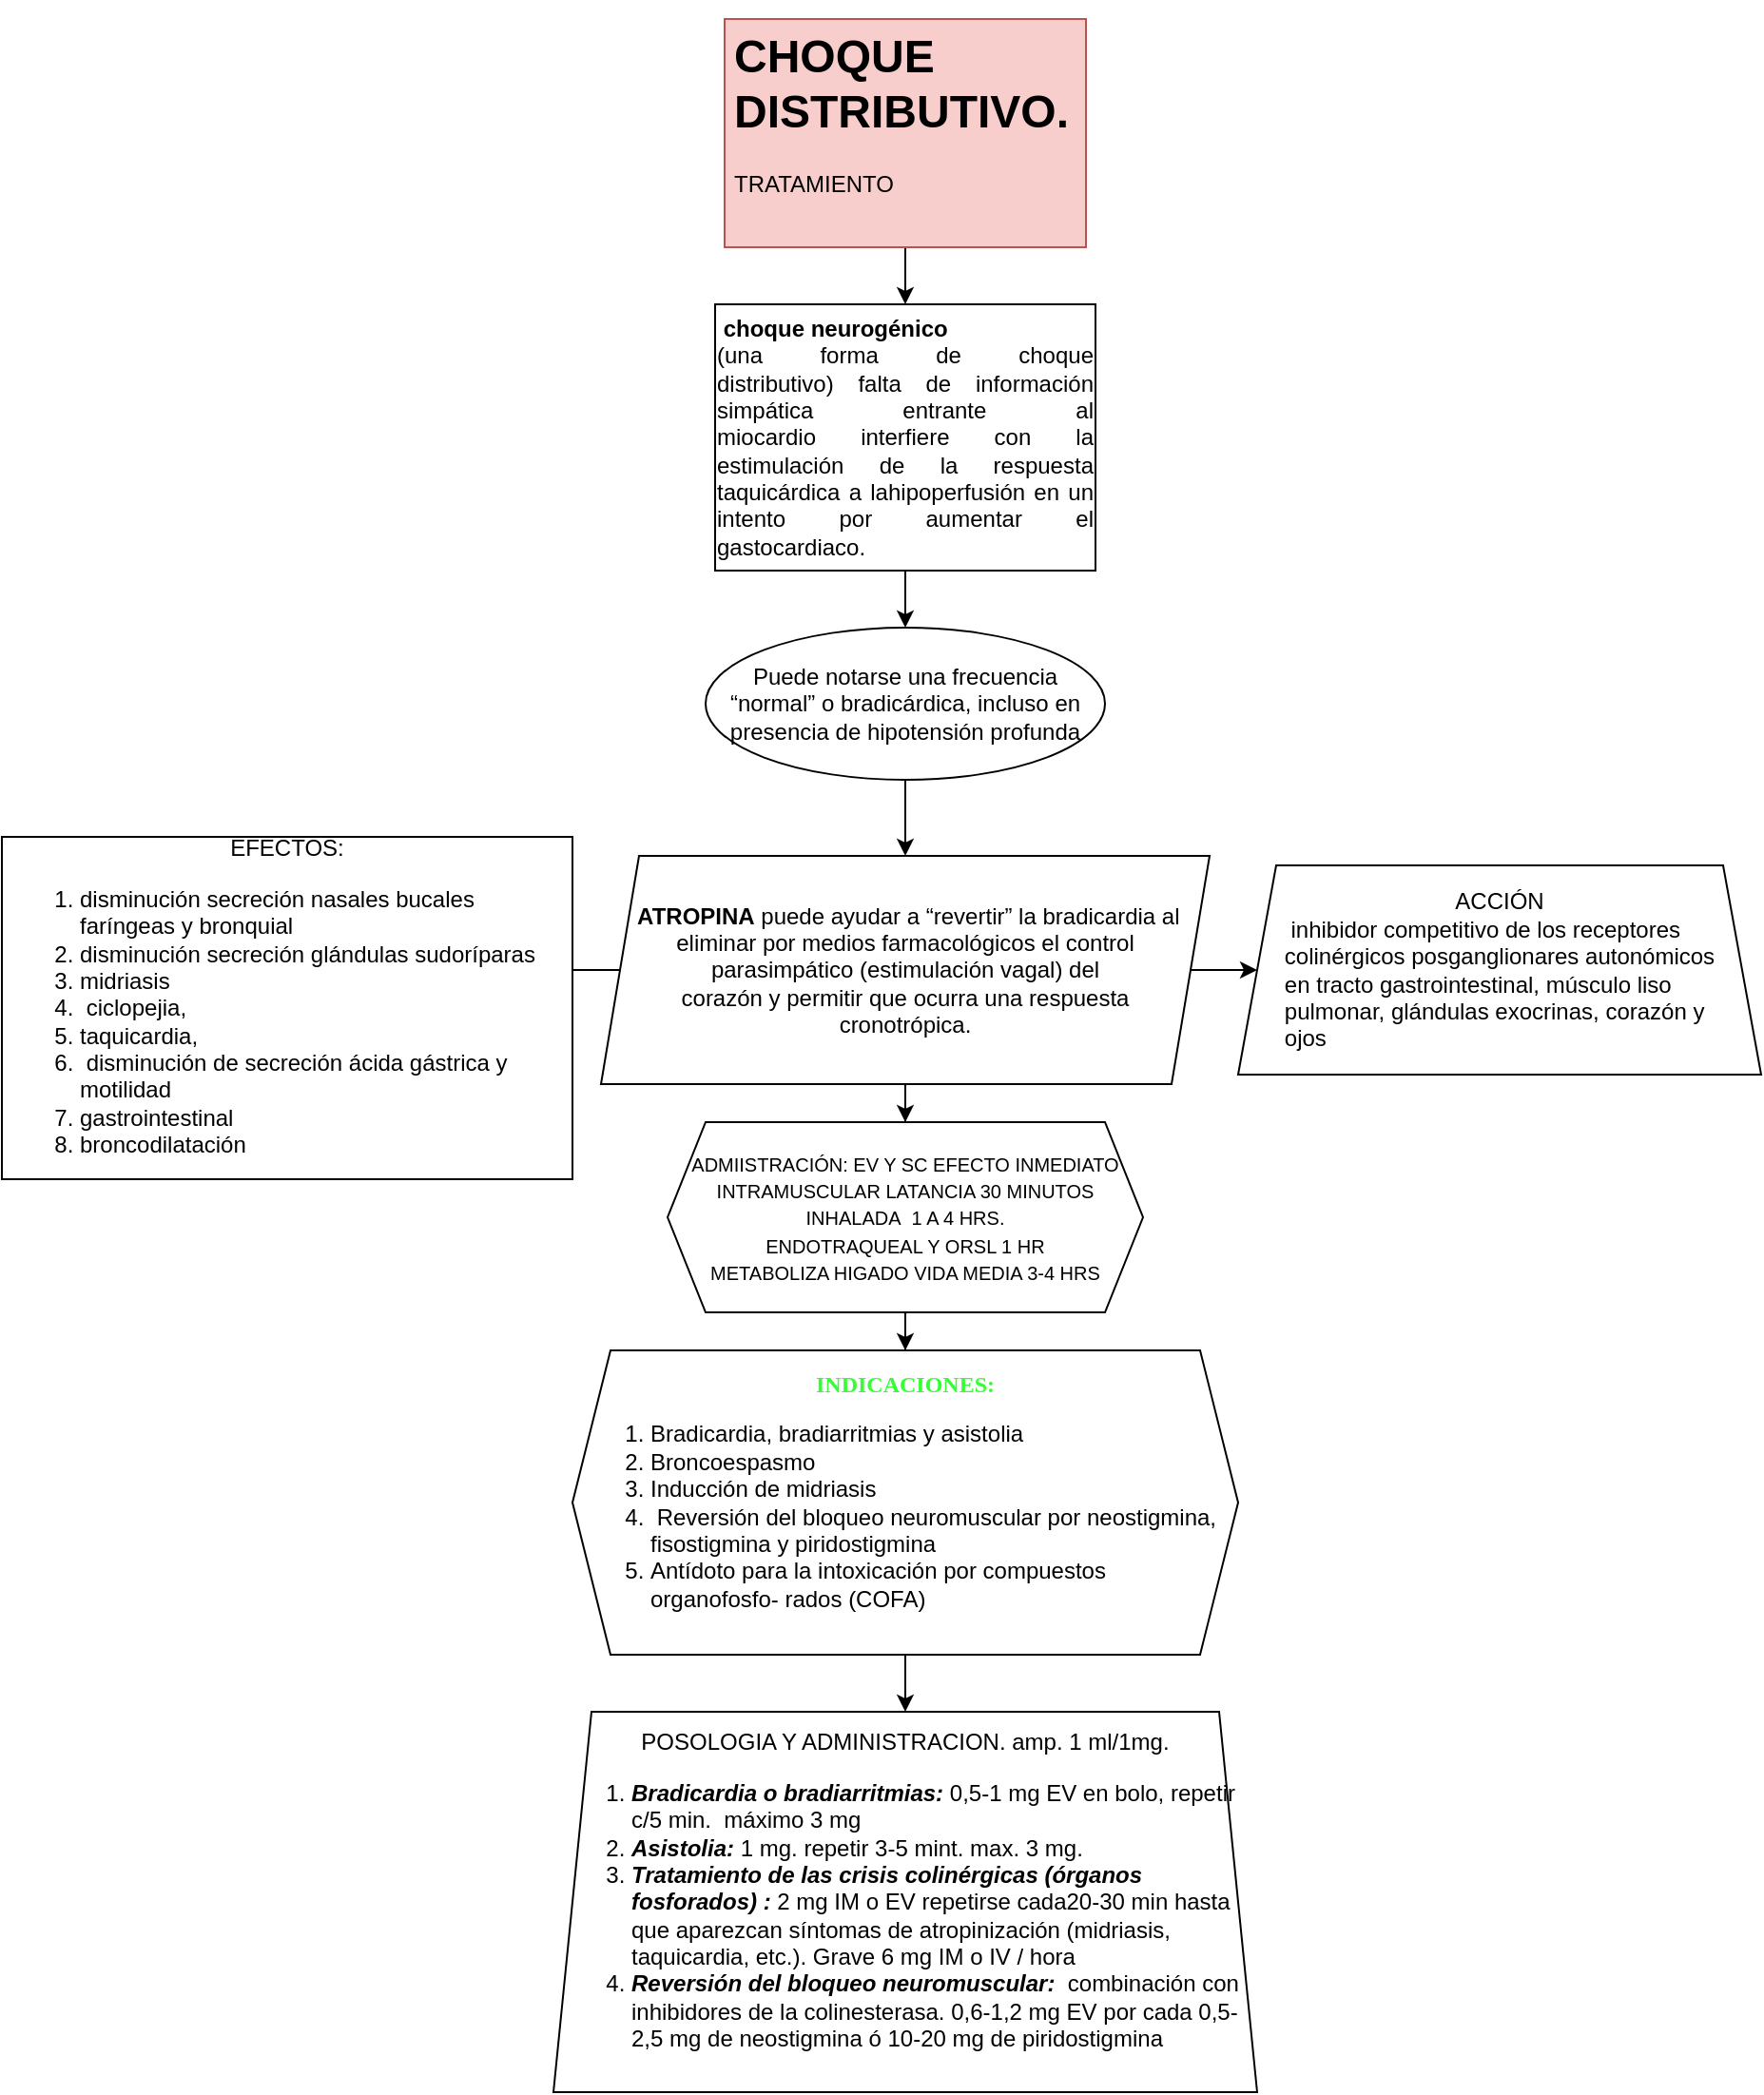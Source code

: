 <mxfile version="14.9.3" type="github">
  <diagram id="zSH6PqrhkxZ59juPt8eV" name="Page-1">
    <mxGraphModel dx="1695" dy="1633" grid="1" gridSize="10" guides="1" tooltips="1" connect="1" arrows="1" fold="1" page="1" pageScale="1" pageWidth="827" pageHeight="1169" math="0" shadow="0">
      <root>
        <mxCell id="0" />
        <mxCell id="1" parent="0" />
        <mxCell id="kWgAWrhs7YiOHanZE00N-3" value="" style="edgeStyle=orthogonalEdgeStyle;rounded=0;orthogonalLoop=1;jettySize=auto;html=1;" edge="1" parent="1" source="kWgAWrhs7YiOHanZE00N-1" target="kWgAWrhs7YiOHanZE00N-2">
          <mxGeometry relative="1" as="geometry" />
        </mxCell>
        <mxCell id="kWgAWrhs7YiOHanZE00N-1" value="&lt;h1&gt;CHOQUE DISTRIBUTIVO.&lt;/h1&gt;&lt;p&gt;TRATAMIENTO&lt;/p&gt;" style="text;html=1;strokeColor=#b85450;fillColor=#f8cecc;spacing=5;spacingTop=-20;whiteSpace=wrap;overflow=hidden;rounded=0;" vertex="1" parent="1">
          <mxGeometry x="310" y="-60" width="190" height="120" as="geometry" />
        </mxCell>
        <mxCell id="kWgAWrhs7YiOHanZE00N-7" value="" style="edgeStyle=orthogonalEdgeStyle;rounded=0;orthogonalLoop=1;jettySize=auto;html=1;" edge="1" parent="1" source="kWgAWrhs7YiOHanZE00N-2" target="kWgAWrhs7YiOHanZE00N-6">
          <mxGeometry relative="1" as="geometry" />
        </mxCell>
        <mxCell id="kWgAWrhs7YiOHanZE00N-2" value="&lt;div style=&quot;text-align: justify&quot;&gt;&lt;b&gt;&amp;nbsp;choque neurogénico&lt;/b&gt;&lt;span&gt;&amp;nbsp;&lt;/span&gt;&lt;/div&gt;&lt;div style=&quot;text-align: justify&quot;&gt;&lt;span&gt;(una forma de choque distributivo)&lt;/span&gt;&lt;span&gt;&amp;nbsp;falta de información simpática entrante al miocardio&amp;nbsp;&lt;/span&gt;&lt;span&gt;interfi&lt;/span&gt;&lt;span&gt;ere con la estimulación de la respuesta taquicárdica a la&lt;/span&gt;&lt;span&gt;hipoperfusión en un intento por aumentar el gasto&lt;/span&gt;&lt;span&gt;cardiaco.&lt;/span&gt;&lt;/div&gt;" style="whiteSpace=wrap;html=1;" vertex="1" parent="1">
          <mxGeometry x="305" y="90" width="200" height="140" as="geometry" />
        </mxCell>
        <mxCell id="kWgAWrhs7YiOHanZE00N-9" value="" style="edgeStyle=orthogonalEdgeStyle;rounded=0;orthogonalLoop=1;jettySize=auto;html=1;" edge="1" parent="1" source="kWgAWrhs7YiOHanZE00N-6" target="kWgAWrhs7YiOHanZE00N-8">
          <mxGeometry relative="1" as="geometry" />
        </mxCell>
        <mxCell id="kWgAWrhs7YiOHanZE00N-6" value="&lt;div&gt;Puede notarse una frecuencia&lt;/div&gt;&lt;div&gt;“normal” o bradicárdica, incluso en presencia de hipotensión profunda&lt;/div&gt;" style="ellipse;whiteSpace=wrap;html=1;" vertex="1" parent="1">
          <mxGeometry x="300" y="260" width="210" height="80" as="geometry" />
        </mxCell>
        <mxCell id="kWgAWrhs7YiOHanZE00N-11" value="" style="edgeStyle=orthogonalEdgeStyle;rounded=0;orthogonalLoop=1;jettySize=auto;html=1;" edge="1" parent="1" source="kWgAWrhs7YiOHanZE00N-8" target="kWgAWrhs7YiOHanZE00N-10">
          <mxGeometry relative="1" as="geometry" />
        </mxCell>
        <mxCell id="kWgAWrhs7YiOHanZE00N-14" value="" style="edgeStyle=orthogonalEdgeStyle;rounded=0;orthogonalLoop=1;jettySize=auto;html=1;" edge="1" parent="1" source="kWgAWrhs7YiOHanZE00N-8" target="kWgAWrhs7YiOHanZE00N-13">
          <mxGeometry relative="1" as="geometry" />
        </mxCell>
        <mxCell id="kWgAWrhs7YiOHanZE00N-16" value="" style="edgeStyle=orthogonalEdgeStyle;rounded=0;orthogonalLoop=1;jettySize=auto;html=1;" edge="1" parent="1" source="kWgAWrhs7YiOHanZE00N-8" target="kWgAWrhs7YiOHanZE00N-15">
          <mxGeometry relative="1" as="geometry" />
        </mxCell>
        <mxCell id="kWgAWrhs7YiOHanZE00N-8" value="&lt;div&gt;&amp;nbsp;&lt;b&gt;ATROPINA&amp;nbsp;&lt;/b&gt;puede ayudar a “revertir” la&amp;nbsp;&lt;span&gt;bradicardia al eliminar por medios farmacológicos el control parasimpático (estimulación&amp;nbsp;&lt;/span&gt;&lt;span&gt;vagal) del&lt;/span&gt;&lt;/div&gt;&lt;div&gt;corazón y permitir que&amp;nbsp;&lt;span&gt;ocurra una respuesta&lt;/span&gt;&lt;/div&gt;&lt;div&gt;cronotrópica.&lt;/div&gt;" style="shape=parallelogram;perimeter=parallelogramPerimeter;whiteSpace=wrap;html=1;fixedSize=1;" vertex="1" parent="1">
          <mxGeometry x="245" y="380" width="320" height="120" as="geometry" />
        </mxCell>
        <mxCell id="kWgAWrhs7YiOHanZE00N-10" value="&lt;div&gt;ACCIÓN&lt;/div&gt;&lt;div style=&quot;text-align: justify&quot;&gt;&amp;nbsp;inhibidor competitivo de los receptores&lt;/div&gt;&lt;div style=&quot;text-align: justify&quot;&gt;colinérgicos posganglionares autonómicos&lt;/div&gt;&lt;div style=&quot;text-align: justify&quot;&gt;en tracto&amp;nbsp;&lt;span&gt;gastrointestinal, músculo liso&lt;/span&gt;&lt;/div&gt;&lt;div style=&quot;text-align: justify&quot;&gt;pulmonar, glándulas exocrinas,&amp;nbsp;&lt;span&gt;corazón y&lt;/span&gt;&lt;/div&gt;&lt;div style=&quot;text-align: justify&quot;&gt;ojos&lt;/div&gt;" style="shape=trapezoid;perimeter=trapezoidPerimeter;whiteSpace=wrap;html=1;fixedSize=1;align=center;" vertex="1" parent="1">
          <mxGeometry x="580" y="385" width="275" height="110" as="geometry" />
        </mxCell>
        <mxCell id="kWgAWrhs7YiOHanZE00N-13" value="EFECTOS:&lt;br&gt;&lt;ol&gt;&lt;li style=&quot;text-align: left&quot;&gt;disminución secreción nasales bucales faríngeas y bronquial&lt;br&gt;&lt;/li&gt;&lt;li style=&quot;text-align: left&quot;&gt;disminución secreción glándulas sudoríparas&lt;/li&gt;&lt;li style=&quot;text-align: left&quot;&gt;&lt;span&gt;midriasis&lt;/span&gt;&lt;/li&gt;&lt;li style=&quot;text-align: left&quot;&gt;&lt;span&gt;&amp;nbsp;ciclopejia,&amp;nbsp;&lt;/span&gt;&lt;/li&gt;&lt;li style=&quot;text-align: left&quot;&gt;&lt;span&gt;taquicardia,&lt;/span&gt;&lt;/li&gt;&lt;li style=&quot;text-align: left&quot;&gt;&lt;span&gt;&amp;nbsp;disminución de secreción ácida gástrica y motilidad&lt;/span&gt;&lt;br&gt;&lt;/li&gt;&lt;li style=&quot;text-align: left&quot;&gt;gastrointestinal&lt;/li&gt;&lt;li style=&quot;text-align: left&quot;&gt;broncodilatación&lt;/li&gt;&lt;/ol&gt;" style="whiteSpace=wrap;html=1;" vertex="1" parent="1">
          <mxGeometry x="-70" y="370" width="300" height="180" as="geometry" />
        </mxCell>
        <mxCell id="kWgAWrhs7YiOHanZE00N-18" value="" style="edgeStyle=orthogonalEdgeStyle;rounded=0;orthogonalLoop=1;jettySize=auto;html=1;" edge="1" parent="1" source="kWgAWrhs7YiOHanZE00N-15" target="kWgAWrhs7YiOHanZE00N-17">
          <mxGeometry relative="1" as="geometry" />
        </mxCell>
        <mxCell id="kWgAWrhs7YiOHanZE00N-15" value="&lt;font style=&quot;font-size: 10px&quot;&gt;ADMIISTRACIÓN: EV Y SC EFECTO INMEDIATO&lt;br&gt;INTRAMUSCULAR LATANCIA 30 MINUTOS&lt;br&gt;INHALADA&amp;nbsp; 1 A 4 HRS.&lt;br&gt;ENDOTRAQUEAL Y ORSL 1 HR&lt;br&gt;METABOLIZA HIGADO VIDA MEDIA 3-4 HRS&lt;br&gt;&lt;/font&gt;" style="shape=hexagon;perimeter=hexagonPerimeter2;whiteSpace=wrap;html=1;fixedSize=1;align=center;" vertex="1" parent="1">
          <mxGeometry x="280" y="520" width="250" height="100" as="geometry" />
        </mxCell>
        <mxCell id="kWgAWrhs7YiOHanZE00N-20" value="" style="edgeStyle=orthogonalEdgeStyle;rounded=0;orthogonalLoop=1;jettySize=auto;html=1;" edge="1" parent="1" source="kWgAWrhs7YiOHanZE00N-17" target="kWgAWrhs7YiOHanZE00N-19">
          <mxGeometry relative="1" as="geometry" />
        </mxCell>
        <mxCell id="kWgAWrhs7YiOHanZE00N-17" value="&lt;b&gt;&lt;font face=&quot;Comic Sans MS&quot; color=&quot;#33ff33&quot;&gt;INDICACIONES:&lt;/font&gt;&lt;/b&gt;&lt;br&gt;&lt;div&gt;&lt;ol&gt;&lt;li style=&quot;text-align: left&quot;&gt;Bradicardia, bradiarritmias y asistolia&lt;/li&gt;&lt;li style=&quot;text-align: left&quot;&gt;Broncoespasmo&lt;/li&gt;&lt;li style=&quot;text-align: left&quot;&gt;Inducción de midriasis&lt;/li&gt;&lt;li style=&quot;text-align: left&quot;&gt;&amp;nbsp;Reversión del bloqueo neuromuscular por neostigmina, fisostigmina y piridostigmina&lt;/li&gt;&lt;li style=&quot;text-align: left&quot;&gt;Antídoto para la intoxicación por compuestos organofosfo- rados (COFA)&lt;/li&gt;&lt;/ol&gt;&lt;/div&gt;" style="shape=hexagon;perimeter=hexagonPerimeter2;whiteSpace=wrap;html=1;fixedSize=1;align=center;" vertex="1" parent="1">
          <mxGeometry x="230" y="640" width="350" height="160" as="geometry" />
        </mxCell>
        <mxCell id="kWgAWrhs7YiOHanZE00N-19" value="POSOLOGIA Y ADMINISTRACION. amp. 1 ml/1mg.&lt;br&gt;&lt;div&gt;&lt;ol&gt;&lt;li style=&quot;text-align: left&quot;&gt;&lt;i&gt;&lt;b&gt;Bradicardia o bradiarritmias:&lt;/b&gt;&lt;/i&gt;&amp;nbsp;0,5-1 mg EV en bolo, repetir c/5 min.&amp;nbsp; máximo 3 mg&lt;/li&gt;&lt;li style=&quot;text-align: left&quot;&gt;&lt;i&gt;&lt;b&gt;Asistolia:&lt;/b&gt;&lt;/i&gt; 1 mg. repetir 3-5 mint. max. 3 mg.&lt;br&gt;&lt;/li&gt;&lt;li style=&quot;text-align: left&quot;&gt;&lt;b&gt;&lt;i&gt;Tratamiento de las crisis colinérgicas (órganos fosforados) :&amp;nbsp;&lt;/i&gt;&lt;/b&gt;&lt;span&gt;2 mg IM o EV repetirse cada&lt;/span&gt;20-30 min hasta que aparezcan síntomas de atropinización (midriasis, taquicardia, etc.). Grave 6 mg IM o IV / hora&lt;/li&gt;&lt;li style=&quot;text-align: left&quot;&gt;&lt;b style=&quot;font-style: italic&quot;&gt;Reversión del bloqueo neuromuscular:&amp;nbsp;&amp;nbsp;&lt;/b&gt;combinación con inhibidores de la colinesterasa. 0,6-1,2 mg EV por cada 0,5-2,5 mg de neostigmina ó 10-20 mg de piridostigmina&lt;/li&gt;&lt;/ol&gt;&lt;/div&gt;" style="shape=trapezoid;perimeter=trapezoidPerimeter;whiteSpace=wrap;html=1;fixedSize=1;" vertex="1" parent="1">
          <mxGeometry x="220" y="830" width="370" height="200" as="geometry" />
        </mxCell>
      </root>
    </mxGraphModel>
  </diagram>
</mxfile>
